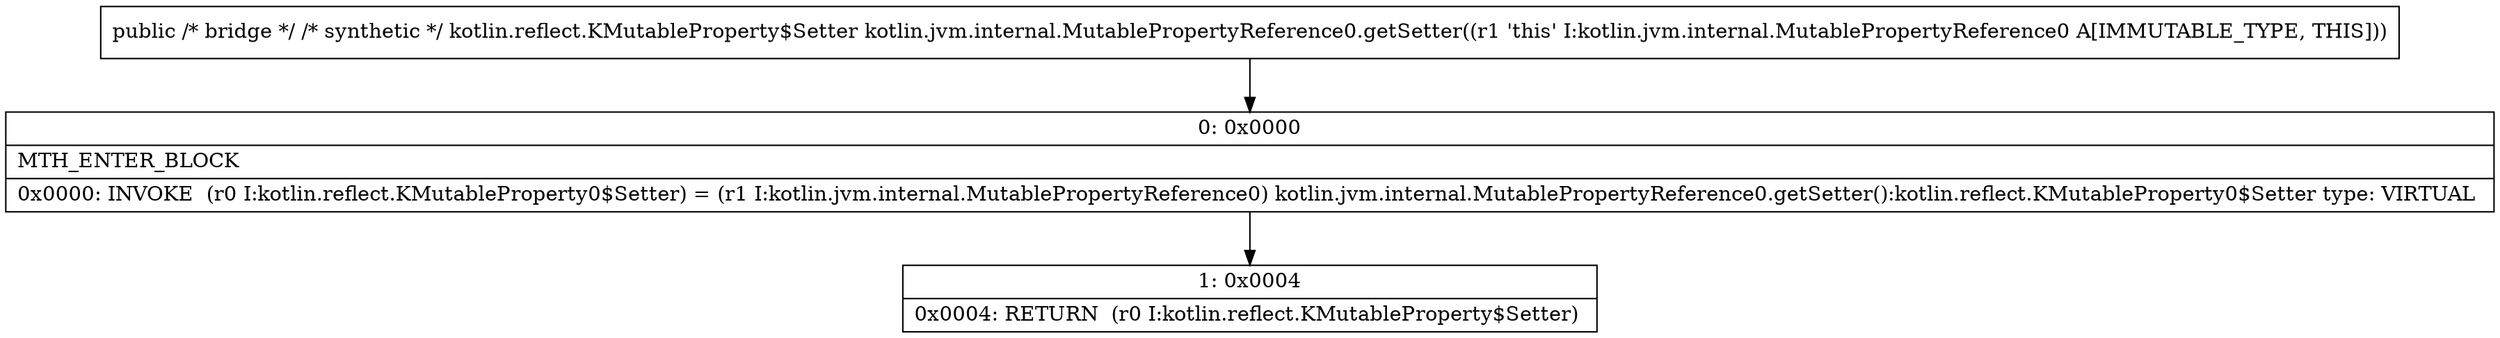 digraph "CFG forkotlin.jvm.internal.MutablePropertyReference0.getSetter()Lkotlin\/reflect\/KMutableProperty$Setter;" {
Node_0 [shape=record,label="{0\:\ 0x0000|MTH_ENTER_BLOCK\l|0x0000: INVOKE  (r0 I:kotlin.reflect.KMutableProperty0$Setter) = (r1 I:kotlin.jvm.internal.MutablePropertyReference0) kotlin.jvm.internal.MutablePropertyReference0.getSetter():kotlin.reflect.KMutableProperty0$Setter type: VIRTUAL \l}"];
Node_1 [shape=record,label="{1\:\ 0x0004|0x0004: RETURN  (r0 I:kotlin.reflect.KMutableProperty$Setter) \l}"];
MethodNode[shape=record,label="{public \/* bridge *\/ \/* synthetic *\/ kotlin.reflect.KMutableProperty$Setter kotlin.jvm.internal.MutablePropertyReference0.getSetter((r1 'this' I:kotlin.jvm.internal.MutablePropertyReference0 A[IMMUTABLE_TYPE, THIS])) }"];
MethodNode -> Node_0;
Node_0 -> Node_1;
}

